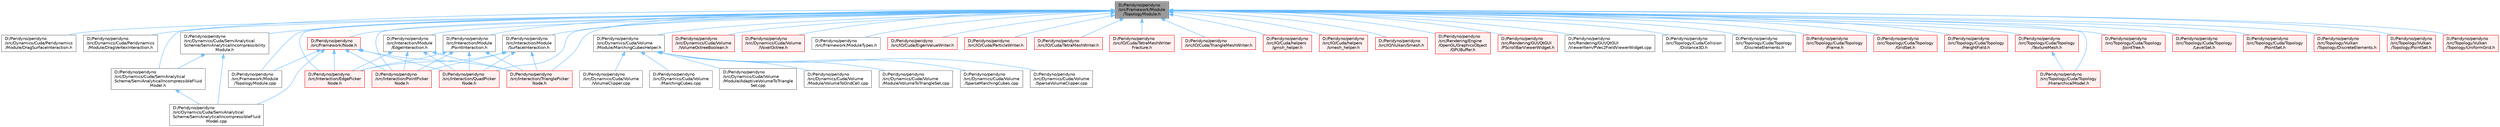 digraph "D:/Peridyno/peridyno/src/Framework/Module/TopologyModule.h"
{
 // LATEX_PDF_SIZE
  bgcolor="transparent";
  edge [fontname=Helvetica,fontsize=10,labelfontname=Helvetica,labelfontsize=10];
  node [fontname=Helvetica,fontsize=10,shape=box,height=0.2,width=0.4];
  Node1 [id="Node000001",label="D:/Peridyno/peridyno\l/src/Framework/Module\l/TopologyModule.h",height=0.2,width=0.4,color="gray40", fillcolor="grey60", style="filled", fontcolor="black",tooltip=" "];
  Node1 -> Node2 [id="edge1_Node000001_Node000002",dir="back",color="steelblue1",style="solid",tooltip=" "];
  Node2 [id="Node000002",label="D:/Peridyno/peridyno\l/src/Dynamics/Cuda/Peridynamics\l/Module/DragSurfaceInteraction.h",height=0.2,width=0.4,color="grey40", fillcolor="white", style="filled",URL="$_drag_surface_interaction_8h.html",tooltip=" "];
  Node1 -> Node3 [id="edge2_Node000001_Node000003",dir="back",color="steelblue1",style="solid",tooltip=" "];
  Node3 [id="Node000003",label="D:/Peridyno/peridyno\l/src/Dynamics/Cuda/Peridynamics\l/Module/DragVertexInteraction.h",height=0.2,width=0.4,color="grey40", fillcolor="white", style="filled",URL="$_drag_vertex_interaction_8h.html",tooltip=" "];
  Node1 -> Node4 [id="edge3_Node000001_Node000004",dir="back",color="steelblue1",style="solid",tooltip=" "];
  Node4 [id="Node000004",label="D:/Peridyno/peridyno\l/src/Dynamics/Cuda/SemiAnalytical\lScheme/SemiAnalyticalIncompressibility\lModule.h",height=0.2,width=0.4,color="grey40", fillcolor="white", style="filled",URL="$_semi_analytical_incompressibility_module_8h.html",tooltip=" "];
  Node4 -> Node5 [id="edge4_Node000004_Node000005",dir="back",color="steelblue1",style="solid",tooltip=" "];
  Node5 [id="Node000005",label="D:/Peridyno/peridyno\l/src/Dynamics/Cuda/SemiAnalytical\lScheme/SemiAnalyticalIncompressibleFluid\lModel.cpp",height=0.2,width=0.4,color="grey40", fillcolor="white", style="filled",URL="$_semi_analytical_incompressible_fluid_model_8cpp.html",tooltip=" "];
  Node4 -> Node6 [id="edge5_Node000004_Node000006",dir="back",color="steelblue1",style="solid",tooltip=" "];
  Node6 [id="Node000006",label="D:/Peridyno/peridyno\l/src/Dynamics/Cuda/SemiAnalytical\lScheme/SemiAnalyticalIncompressibleFluid\lModel.h",height=0.2,width=0.4,color="grey40", fillcolor="white", style="filled",URL="$_semi_analytical_incompressible_fluid_model_8h.html",tooltip=" "];
  Node6 -> Node5 [id="edge6_Node000006_Node000005",dir="back",color="steelblue1",style="solid",tooltip=" "];
  Node1 -> Node6 [id="edge7_Node000001_Node000006",dir="back",color="steelblue1",style="solid",tooltip=" "];
  Node1 -> Node7 [id="edge8_Node000001_Node000007",dir="back",color="steelblue1",style="solid",tooltip=" "];
  Node7 [id="Node000007",label="D:/Peridyno/peridyno\l/src/Dynamics/Cuda/Volume\l/Module/MarchingCubesHelper.h",height=0.2,width=0.4,color="grey40", fillcolor="white", style="filled",URL="$_marching_cubes_helper_8h.html",tooltip=" "];
  Node7 -> Node8 [id="edge9_Node000007_Node000008",dir="back",color="steelblue1",style="solid",tooltip=" "];
  Node8 [id="Node000008",label="D:/Peridyno/peridyno\l/src/Dynamics/Cuda/Volume\l/MarchingCubes.cpp",height=0.2,width=0.4,color="grey40", fillcolor="white", style="filled",URL="$_marching_cubes_8cpp.html",tooltip=" "];
  Node7 -> Node9 [id="edge10_Node000007_Node000009",dir="back",color="steelblue1",style="solid",tooltip=" "];
  Node9 [id="Node000009",label="D:/Peridyno/peridyno\l/src/Dynamics/Cuda/Volume\l/Module/AdaptiveVolumeToTriangle\lSet.cpp",height=0.2,width=0.4,color="grey40", fillcolor="white", style="filled",URL="$_adaptive_volume_to_triangle_set_8cpp.html",tooltip=" "];
  Node7 -> Node10 [id="edge11_Node000007_Node000010",dir="back",color="steelblue1",style="solid",tooltip=" "];
  Node10 [id="Node000010",label="D:/Peridyno/peridyno\l/src/Dynamics/Cuda/Volume\l/Module/VolumeToGridCell.cpp",height=0.2,width=0.4,color="grey40", fillcolor="white", style="filled",URL="$_volume_to_grid_cell_8cpp.html",tooltip=" "];
  Node7 -> Node11 [id="edge12_Node000007_Node000011",dir="back",color="steelblue1",style="solid",tooltip=" "];
  Node11 [id="Node000011",label="D:/Peridyno/peridyno\l/src/Dynamics/Cuda/Volume\l/Module/VolumeToTriangleSet.cpp",height=0.2,width=0.4,color="grey40", fillcolor="white", style="filled",URL="$_volume_to_triangle_set_8cpp.html",tooltip=" "];
  Node7 -> Node12 [id="edge13_Node000007_Node000012",dir="back",color="steelblue1",style="solid",tooltip=" "];
  Node12 [id="Node000012",label="D:/Peridyno/peridyno\l/src/Dynamics/Cuda/Volume\l/SparseMarchingCubes.cpp",height=0.2,width=0.4,color="grey40", fillcolor="white", style="filled",URL="$_sparse_marching_cubes_8cpp.html",tooltip=" "];
  Node7 -> Node13 [id="edge14_Node000007_Node000013",dir="back",color="steelblue1",style="solid",tooltip=" "];
  Node13 [id="Node000013",label="D:/Peridyno/peridyno\l/src/Dynamics/Cuda/Volume\l/SparseVolumeClipper.cpp",height=0.2,width=0.4,color="grey40", fillcolor="white", style="filled",URL="$_sparse_volume_clipper_8cpp.html",tooltip=" "];
  Node7 -> Node14 [id="edge15_Node000007_Node000014",dir="back",color="steelblue1",style="solid",tooltip=" "];
  Node14 [id="Node000014",label="D:/Peridyno/peridyno\l/src/Dynamics/Cuda/Volume\l/VolumeClipper.cpp",height=0.2,width=0.4,color="grey40", fillcolor="white", style="filled",URL="$_volume_clipper_8cpp.html",tooltip=" "];
  Node1 -> Node15 [id="edge16_Node000001_Node000015",dir="back",color="steelblue1",style="solid",tooltip=" "];
  Node15 [id="Node000015",label="D:/Peridyno/peridyno\l/src/Dynamics/Cuda/Volume\l/VolumeOctreeBoolean.h",height=0.2,width=0.4,color="red", fillcolor="#FFF0F0", style="filled",URL="$_volume_octree_boolean_8h.html",tooltip=" "];
  Node1 -> Node17 [id="edge17_Node000001_Node000017",dir="back",color="steelblue1",style="solid",tooltip=" "];
  Node17 [id="Node000017",label="D:/Peridyno/peridyno\l/src/Dynamics/Cuda/Volume\l/VoxelOctree.h",height=0.2,width=0.4,color="red", fillcolor="#FFF0F0", style="filled",URL="$_voxel_octree_8h.html",tooltip=" "];
  Node1 -> Node31 [id="edge18_Node000001_Node000031",dir="back",color="steelblue1",style="solid",tooltip=" "];
  Node31 [id="Node000031",label="D:/Peridyno/peridyno\l/src/Framework/Module\l/TopologyModule.cpp",height=0.2,width=0.4,color="grey40", fillcolor="white", style="filled",URL="$_topology_module_8cpp.html",tooltip=" "];
  Node1 -> Node32 [id="edge19_Node000001_Node000032",dir="back",color="steelblue1",style="solid",tooltip=" "];
  Node32 [id="Node000032",label="D:/Peridyno/peridyno\l/src/Framework/ModuleTypes.h",height=0.2,width=0.4,color="grey40", fillcolor="white", style="filled",URL="$_module_types_8h.html",tooltip=" "];
  Node1 -> Node33 [id="edge20_Node000001_Node000033",dir="back",color="steelblue1",style="solid",tooltip=" "];
  Node33 [id="Node000033",label="D:/Peridyno/peridyno\l/src/Framework/Node.h",height=0.2,width=0.4,color="red", fillcolor="#FFF0F0", style="filled",URL="$_node_8h.html",tooltip=" "];
  Node33 -> Node5 [id="edge21_Node000033_Node000005",dir="back",color="steelblue1",style="solid",tooltip=" "];
  Node33 -> Node31 [id="edge22_Node000033_Node000031",dir="back",color="steelblue1",style="solid",tooltip=" "];
  Node33 -> Node251 [id="edge23_Node000033_Node000251",dir="back",color="steelblue1",style="solid",tooltip=" "];
  Node251 [id="Node000251",label="D:/Peridyno/peridyno\l/src/Interaction/EdgePicker\lNode.h",height=0.2,width=0.4,color="red", fillcolor="#FFF0F0", style="filled",URL="$_edge_picker_node_8h.html",tooltip=" "];
  Node33 -> Node253 [id="edge24_Node000033_Node000253",dir="back",color="steelblue1",style="solid",tooltip=" "];
  Node253 [id="Node000253",label="D:/Peridyno/peridyno\l/src/Interaction/PointPicker\lNode.h",height=0.2,width=0.4,color="red", fillcolor="#FFF0F0", style="filled",URL="$_point_picker_node_8h.html",tooltip=" "];
  Node33 -> Node255 [id="edge25_Node000033_Node000255",dir="back",color="steelblue1",style="solid",tooltip=" "];
  Node255 [id="Node000255",label="D:/Peridyno/peridyno\l/src/Interaction/QuadPicker\lNode.h",height=0.2,width=0.4,color="red", fillcolor="#FFF0F0", style="filled",URL="$_quad_picker_node_8h.html",tooltip=" "];
  Node33 -> Node257 [id="edge26_Node000033_Node000257",dir="back",color="steelblue1",style="solid",tooltip=" "];
  Node257 [id="Node000257",label="D:/Peridyno/peridyno\l/src/Interaction/TrianglePicker\lNode.h",height=0.2,width=0.4,color="red", fillcolor="#FFF0F0", style="filled",URL="$_triangle_picker_node_8h.html",tooltip=" "];
  Node1 -> Node308 [id="edge27_Node000001_Node000308",dir="back",color="steelblue1",style="solid",tooltip=" "];
  Node308 [id="Node000308",label="D:/Peridyno/peridyno\l/src/IO/Cuda/EigenValueWriter.h",height=0.2,width=0.4,color="red", fillcolor="#FFF0F0", style="filled",URL="$_eigen_value_writer_8h.html",tooltip=" "];
  Node1 -> Node310 [id="edge28_Node000001_Node000310",dir="back",color="steelblue1",style="solid",tooltip=" "];
  Node310 [id="Node000310",label="D:/Peridyno/peridyno\l/src/IO/Cuda/ParticleWriter.h",height=0.2,width=0.4,color="red", fillcolor="#FFF0F0", style="filled",URL="$_particle_writer_8h.html",tooltip=" "];
  Node1 -> Node312 [id="edge29_Node000001_Node000312",dir="back",color="steelblue1",style="solid",tooltip=" "];
  Node312 [id="Node000312",label="D:/Peridyno/peridyno\l/src/IO/Cuda/TetraMeshWriter.h",height=0.2,width=0.4,color="red", fillcolor="#FFF0F0", style="filled",URL="$_tetra_mesh_writer_8h.html",tooltip=" "];
  Node1 -> Node314 [id="edge30_Node000001_Node000314",dir="back",color="steelblue1",style="solid",tooltip=" "];
  Node314 [id="Node000314",label="D:/Peridyno/peridyno\l/src/IO/Cuda/TetraMeshWriter\lFracture.h",height=0.2,width=0.4,color="red", fillcolor="#FFF0F0", style="filled",URL="$_tetra_mesh_writer_fracture_8h.html",tooltip=" "];
  Node1 -> Node316 [id="edge31_Node000001_Node000316",dir="back",color="steelblue1",style="solid",tooltip=" "];
  Node316 [id="Node000316",label="D:/Peridyno/peridyno\l/src/IO/Cuda/TriangleMeshWriter.h",height=0.2,width=0.4,color="red", fillcolor="#FFF0F0", style="filled",URL="$_triangle_mesh_writer_8h.html",tooltip=" "];
  Node1 -> Node318 [id="edge32_Node000001_Node000318",dir="back",color="steelblue1",style="solid",tooltip=" "];
  Node318 [id="Node000318",label="D:/Peridyno/peridyno\l/src/IO/Cuda/helpers\l/gmsh_helper.h",height=0.2,width=0.4,color="red", fillcolor="#FFF0F0", style="filled",URL="$gmsh__helper_8h.html",tooltip=" "];
  Node1 -> Node320 [id="edge33_Node000001_Node000320",dir="back",color="steelblue1",style="solid",tooltip=" "];
  Node320 [id="Node000320",label="D:/Peridyno/peridyno\l/src/IO/Cuda/helpers\l/smesh_helper.h",height=0.2,width=0.4,color="red", fillcolor="#FFF0F0", style="filled",URL="$smesh__helper_8h.html",tooltip=" "];
  Node1 -> Node322 [id="edge34_Node000001_Node000322",dir="back",color="steelblue1",style="solid",tooltip=" "];
  Node322 [id="Node000322",label="D:/Peridyno/peridyno\l/src/IO/Vulkan/Smesh.h",height=0.2,width=0.4,color="red", fillcolor="#FFF0F0", style="filled",URL="$_smesh_8h.html",tooltip=" "];
  Node1 -> Node251 [id="edge35_Node000001_Node000251",dir="back",color="steelblue1",style="solid",tooltip=" "];
  Node1 -> Node324 [id="edge36_Node000001_Node000324",dir="back",color="steelblue1",style="solid",tooltip=" "];
  Node324 [id="Node000324",label="D:/Peridyno/peridyno\l/src/Interaction/Module\l/EdgeInteraction.h",height=0.2,width=0.4,color="grey40", fillcolor="white", style="filled",URL="$_edge_interaction_8h.html",tooltip=" "];
  Node324 -> Node251 [id="edge37_Node000324_Node000251",dir="back",color="steelblue1",style="solid",tooltip=" "];
  Node324 -> Node253 [id="edge38_Node000324_Node000253",dir="back",color="steelblue1",style="solid",tooltip=" "];
  Node324 -> Node255 [id="edge39_Node000324_Node000255",dir="back",color="steelblue1",style="solid",tooltip=" "];
  Node324 -> Node257 [id="edge40_Node000324_Node000257",dir="back",color="steelblue1",style="solid",tooltip=" "];
  Node1 -> Node325 [id="edge41_Node000001_Node000325",dir="back",color="steelblue1",style="solid",tooltip=" "];
  Node325 [id="Node000325",label="D:/Peridyno/peridyno\l/src/Interaction/Module\l/PointInteraction.h",height=0.2,width=0.4,color="grey40", fillcolor="white", style="filled",URL="$_point_interaction_8h.html",tooltip=" "];
  Node325 -> Node251 [id="edge42_Node000325_Node000251",dir="back",color="steelblue1",style="solid",tooltip=" "];
  Node325 -> Node253 [id="edge43_Node000325_Node000253",dir="back",color="steelblue1",style="solid",tooltip=" "];
  Node325 -> Node255 [id="edge44_Node000325_Node000255",dir="back",color="steelblue1",style="solid",tooltip=" "];
  Node325 -> Node257 [id="edge45_Node000325_Node000257",dir="back",color="steelblue1",style="solid",tooltip=" "];
  Node1 -> Node326 [id="edge46_Node000001_Node000326",dir="back",color="steelblue1",style="solid",tooltip=" "];
  Node326 [id="Node000326",label="D:/Peridyno/peridyno\l/src/Interaction/Module\l/SurfaceInteraction.h",height=0.2,width=0.4,color="grey40", fillcolor="white", style="filled",URL="$_surface_interaction_8h.html",tooltip=" "];
  Node326 -> Node251 [id="edge47_Node000326_Node000251",dir="back",color="steelblue1",style="solid",tooltip=" "];
  Node326 -> Node253 [id="edge48_Node000326_Node000253",dir="back",color="steelblue1",style="solid",tooltip=" "];
  Node326 -> Node255 [id="edge49_Node000326_Node000255",dir="back",color="steelblue1",style="solid",tooltip=" "];
  Node326 -> Node257 [id="edge50_Node000326_Node000257",dir="back",color="steelblue1",style="solid",tooltip=" "];
  Node1 -> Node253 [id="edge51_Node000001_Node000253",dir="back",color="steelblue1",style="solid",tooltip=" "];
  Node1 -> Node255 [id="edge52_Node000001_Node000255",dir="back",color="steelblue1",style="solid",tooltip=" "];
  Node1 -> Node257 [id="edge53_Node000001_Node000257",dir="back",color="steelblue1",style="solid",tooltip=" "];
  Node1 -> Node327 [id="edge54_Node000001_Node000327",dir="back",color="steelblue1",style="solid",tooltip=" "];
  Node327 [id="Node000327",label="D:/Peridyno/peridyno\l/src/Rendering/Engine\l/OpenGL/GraphicsObject\l/GPUBuffer.h",height=0.2,width=0.4,color="red", fillcolor="#FFF0F0", style="filled",URL="$_g_p_u_buffer_8h.html",tooltip=" "];
  Node1 -> Node344 [id="edge55_Node000001_Node000344",dir="back",color="steelblue1",style="solid",tooltip=" "];
  Node344 [id="Node000344",label="D:/Peridyno/peridyno\l/src/Rendering/GUI/QtGUI\l/PScrollBarViewerWidget.h",height=0.2,width=0.4,color="red", fillcolor="#FFF0F0", style="filled",URL="$_p_scroll_bar_viewer_widget_8h.html",tooltip=" "];
  Node1 -> Node345 [id="edge56_Node000001_Node000345",dir="back",color="steelblue1",style="solid",tooltip=" "];
  Node345 [id="Node000345",label="D:/Peridyno/peridyno\l/src/Rendering/GUI/QtGUI\l/ViewerItem/PVec2FieldViewerWidget.cpp",height=0.2,width=0.4,color="grey40", fillcolor="white", style="filled",URL="$_p_vec2_field_viewer_widget_8cpp.html",tooltip=" "];
  Node1 -> Node346 [id="edge57_Node000001_Node000346",dir="back",color="steelblue1",style="solid",tooltip=" "];
  Node346 [id="Node000346",label="D:/Peridyno/peridyno\l/src/Topology/Cuda/Collision\l/Distance3D.h",height=0.2,width=0.4,color="grey40", fillcolor="white", style="filled",URL="$_distance3_d_8h.html",tooltip=" "];
  Node1 -> Node347 [id="edge58_Node000001_Node000347",dir="back",color="steelblue1",style="solid",tooltip=" "];
  Node347 [id="Node000347",label="D:/Peridyno/peridyno\l/src/Topology/Cuda/Topology\l/DiscreteElements.h",height=0.2,width=0.4,color="grey40", fillcolor="white", style="filled",URL="$_cuda_2_topology_2_discrete_elements_8h.html",tooltip=" "];
  Node1 -> Node348 [id="edge59_Node000001_Node000348",dir="back",color="steelblue1",style="solid",tooltip=" "];
  Node348 [id="Node000348",label="D:/Peridyno/peridyno\l/src/Topology/Cuda/Topology\l/Frame.h",height=0.2,width=0.4,color="red", fillcolor="#FFF0F0", style="filled",URL="$_frame_8h.html",tooltip=" "];
  Node1 -> Node350 [id="edge60_Node000001_Node000350",dir="back",color="steelblue1",style="solid",tooltip=" "];
  Node350 [id="Node000350",label="D:/Peridyno/peridyno\l/src/Topology/Cuda/Topology\l/GridSet.h",height=0.2,width=0.4,color="red", fillcolor="#FFF0F0", style="filled",URL="$_grid_set_8h.html",tooltip=" "];
  Node1 -> Node352 [id="edge61_Node000001_Node000352",dir="back",color="steelblue1",style="solid",tooltip=" "];
  Node352 [id="Node000352",label="D:/Peridyno/peridyno\l/src/Topology/Cuda/Topology\l/HeightField.h",height=0.2,width=0.4,color="red", fillcolor="#FFF0F0", style="filled",URL="$_height_field_8h.html",tooltip=" "];
  Node1 -> Node355 [id="edge62_Node000001_Node000355",dir="back",color="steelblue1",style="solid",tooltip=" "];
  Node355 [id="Node000355",label="D:/Peridyno/peridyno\l/src/Topology/Cuda/Topology\l/HierarchicalModel.h",height=0.2,width=0.4,color="red", fillcolor="#FFF0F0", style="filled",URL="$_hierarchical_model_8h.html",tooltip=" "];
  Node1 -> Node358 [id="edge63_Node000001_Node000358",dir="back",color="steelblue1",style="solid",tooltip=" "];
  Node358 [id="Node000358",label="D:/Peridyno/peridyno\l/src/Topology/Cuda/Topology\l/JointTree.h",height=0.2,width=0.4,color="red", fillcolor="#FFF0F0", style="filled",URL="$_joint_tree_8h.html",tooltip=" "];
  Node1 -> Node360 [id="edge64_Node000001_Node000360",dir="back",color="steelblue1",style="solid",tooltip=" "];
  Node360 [id="Node000360",label="D:/Peridyno/peridyno\l/src/Topology/Cuda/Topology\l/LevelSet.h",height=0.2,width=0.4,color="red", fillcolor="#FFF0F0", style="filled",URL="$_level_set_8h.html",tooltip=" "];
  Node1 -> Node368 [id="edge65_Node000001_Node000368",dir="back",color="steelblue1",style="solid",tooltip=" "];
  Node368 [id="Node000368",label="D:/Peridyno/peridyno\l/src/Topology/Cuda/Topology\l/PointSet.h",height=0.2,width=0.4,color="red", fillcolor="#FFF0F0", style="filled",URL="$_cuda_2_topology_2_point_set_8h.html",tooltip=" "];
  Node1 -> Node383 [id="edge66_Node000001_Node000383",dir="back",color="steelblue1",style="solid",tooltip=" "];
  Node383 [id="Node000383",label="D:/Peridyno/peridyno\l/src/Topology/Cuda/Topology\l/TextureMesh.h",height=0.2,width=0.4,color="red", fillcolor="#FFF0F0", style="filled",URL="$_texture_mesh_8h.html",tooltip=" "];
  Node383 -> Node355 [id="edge67_Node000383_Node000355",dir="back",color="steelblue1",style="solid",tooltip=" "];
  Node1 -> Node388 [id="edge68_Node000001_Node000388",dir="back",color="steelblue1",style="solid",tooltip=" "];
  Node388 [id="Node000388",label="D:/Peridyno/peridyno\l/src/Topology/Vulkan\l/Topology/DiscreteElements.h",height=0.2,width=0.4,color="red", fillcolor="#FFF0F0", style="filled",URL="$_vulkan_2_topology_2_discrete_elements_8h.html",tooltip=" "];
  Node1 -> Node390 [id="edge69_Node000001_Node000390",dir="back",color="steelblue1",style="solid",tooltip=" "];
  Node390 [id="Node000390",label="D:/Peridyno/peridyno\l/src/Topology/Vulkan\l/Topology/PointSet.h",height=0.2,width=0.4,color="red", fillcolor="#FFF0F0", style="filled",URL="$_vulkan_2_topology_2_point_set_8h.html",tooltip=" "];
  Node1 -> Node398 [id="edge70_Node000001_Node000398",dir="back",color="steelblue1",style="solid",tooltip=" "];
  Node398 [id="Node000398",label="D:/Peridyno/peridyno\l/src/Topology/Vulkan\l/Topology/UniformGrid.h",height=0.2,width=0.4,color="red", fillcolor="#FFF0F0", style="filled",URL="$_vulkan_2_topology_2_uniform_grid_8h.html",tooltip=" "];
}
